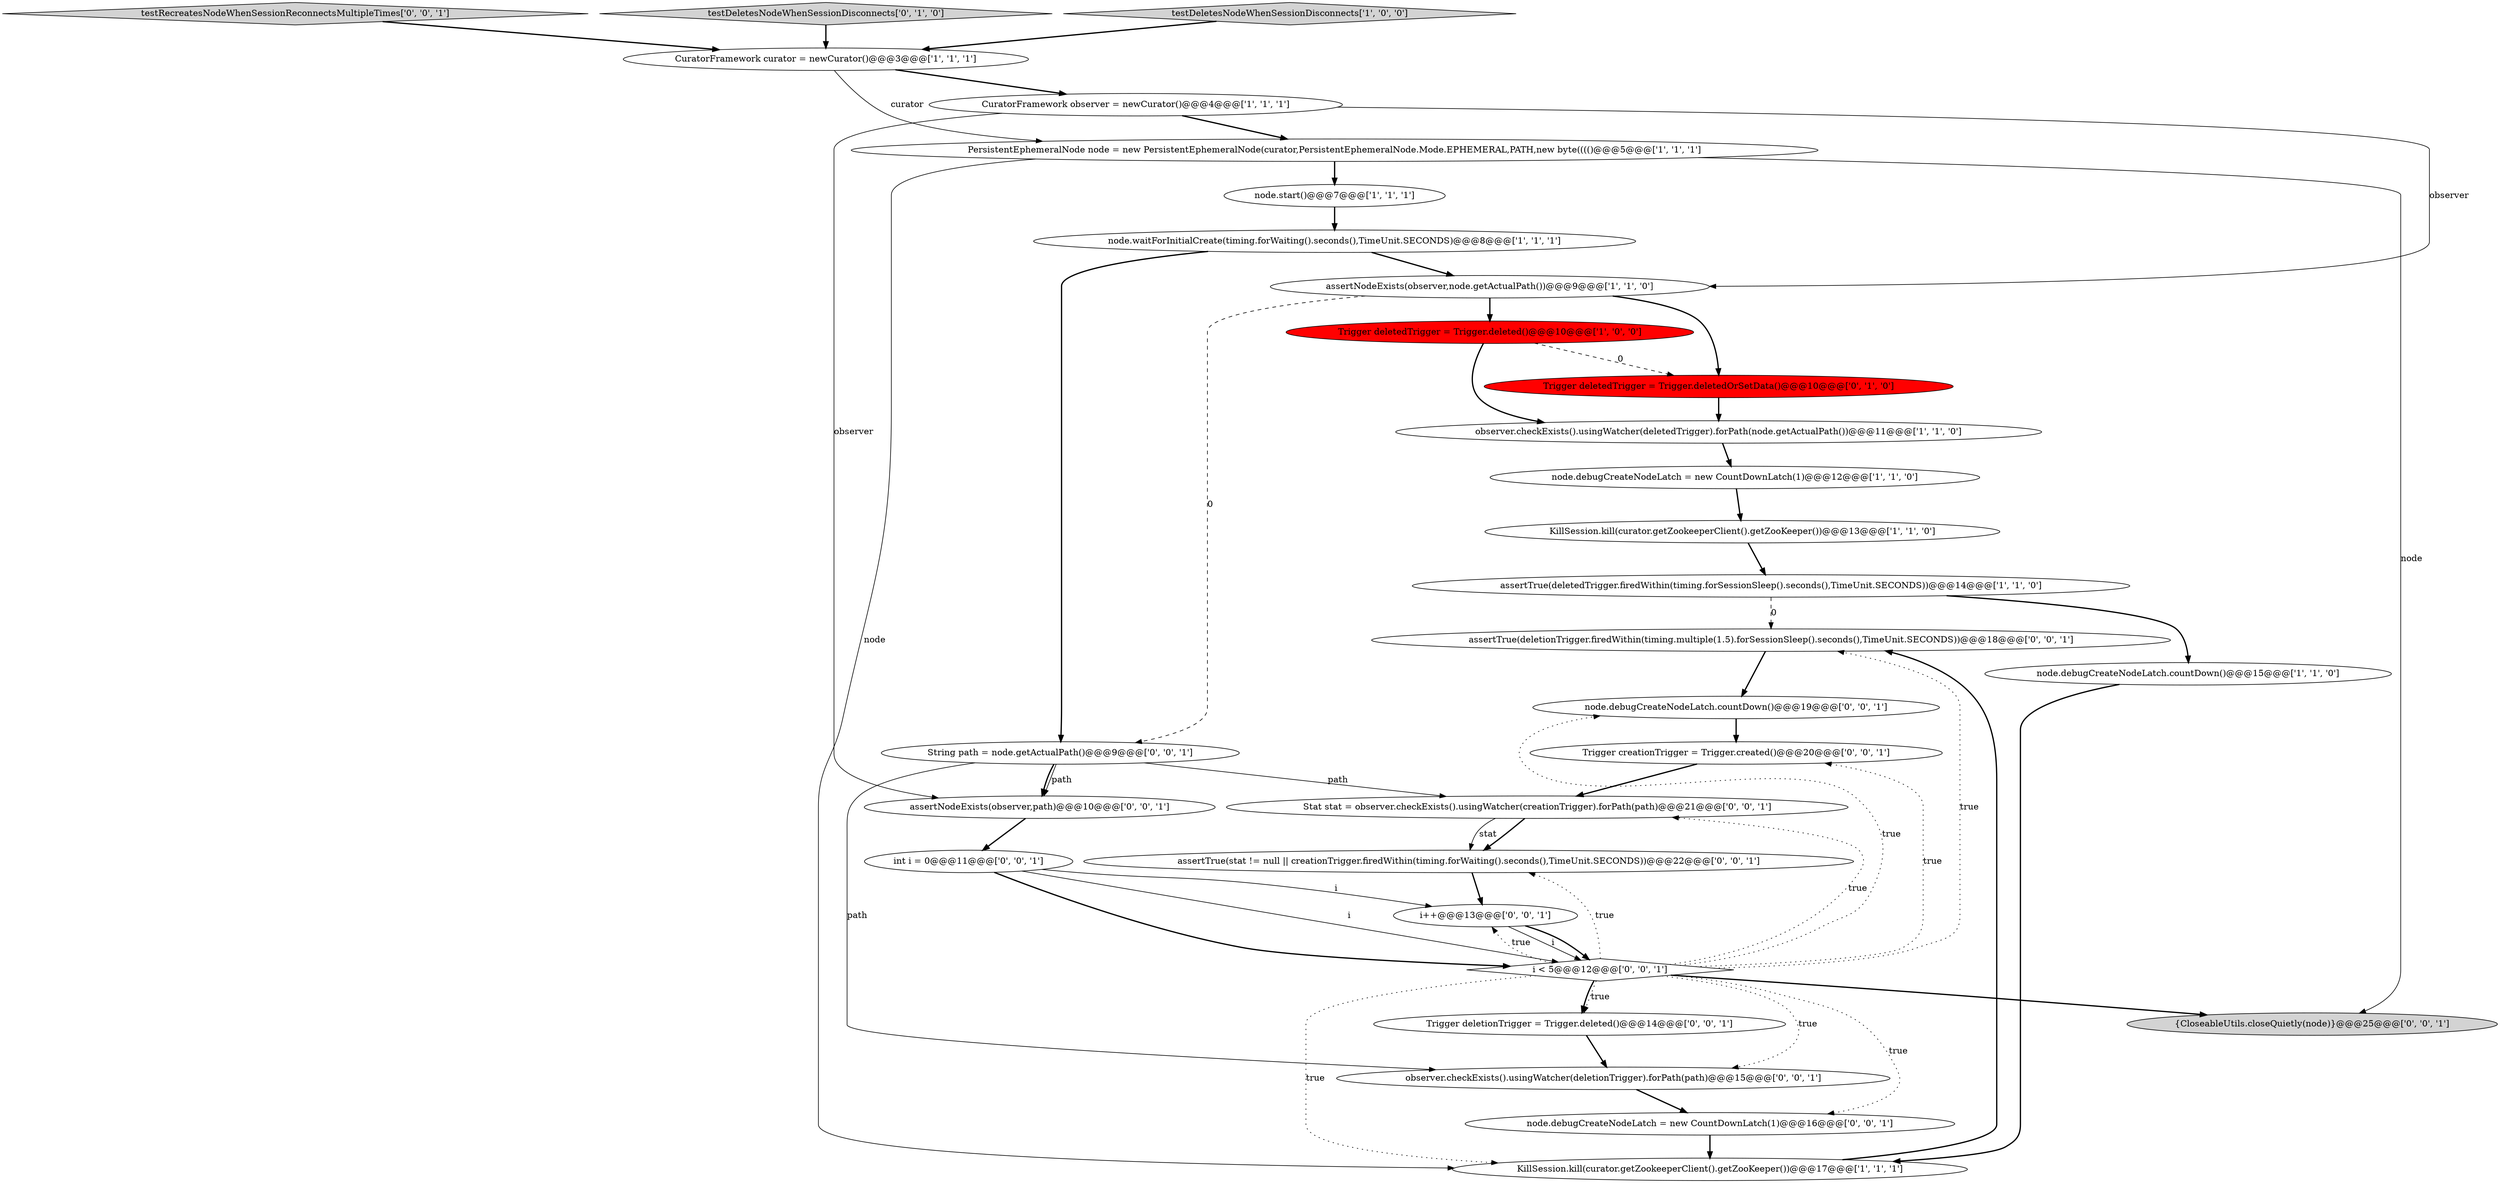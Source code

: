 digraph {
4 [style = filled, label = "Trigger deletedTrigger = Trigger.deleted()@@@10@@@['1', '0', '0']", fillcolor = red, shape = ellipse image = "AAA1AAABBB1BBB"];
11 [style = filled, label = "KillSession.kill(curator.getZookeeperClient().getZooKeeper())@@@17@@@['1', '1', '1']", fillcolor = white, shape = ellipse image = "AAA0AAABBB1BBB"];
18 [style = filled, label = "assertTrue(deletionTrigger.firedWithin(timing.multiple(1.5).forSessionSleep().seconds(),TimeUnit.SECONDS))@@@18@@@['0', '0', '1']", fillcolor = white, shape = ellipse image = "AAA0AAABBB3BBB"];
23 [style = filled, label = "String path = node.getActualPath()@@@9@@@['0', '0', '1']", fillcolor = white, shape = ellipse image = "AAA0AAABBB3BBB"];
24 [style = filled, label = "testRecreatesNodeWhenSessionReconnectsMultipleTimes['0', '0', '1']", fillcolor = lightgray, shape = diamond image = "AAA0AAABBB3BBB"];
21 [style = filled, label = "observer.checkExists().usingWatcher(deletionTrigger).forPath(path)@@@15@@@['0', '0', '1']", fillcolor = white, shape = ellipse image = "AAA0AAABBB3BBB"];
28 [style = filled, label = "Stat stat = observer.checkExists().usingWatcher(creationTrigger).forPath(path)@@@21@@@['0', '0', '1']", fillcolor = white, shape = ellipse image = "AAA0AAABBB3BBB"];
7 [style = filled, label = "node.debugCreateNodeLatch = new CountDownLatch(1)@@@12@@@['1', '1', '0']", fillcolor = white, shape = ellipse image = "AAA0AAABBB1BBB"];
19 [style = filled, label = "i++@@@13@@@['0', '0', '1']", fillcolor = white, shape = ellipse image = "AAA0AAABBB3BBB"];
30 [style = filled, label = "assertTrue(stat != null || creationTrigger.firedWithin(timing.forWaiting().seconds(),TimeUnit.SECONDS))@@@22@@@['0', '0', '1']", fillcolor = white, shape = ellipse image = "AAA0AAABBB3BBB"];
27 [style = filled, label = "node.debugCreateNodeLatch.countDown()@@@19@@@['0', '0', '1']", fillcolor = white, shape = ellipse image = "AAA0AAABBB3BBB"];
26 [style = filled, label = "{CloseableUtils.closeQuietly(node)}@@@25@@@['0', '0', '1']", fillcolor = lightgray, shape = ellipse image = "AAA0AAABBB3BBB"];
17 [style = filled, label = "Trigger creationTrigger = Trigger.created()@@@20@@@['0', '0', '1']", fillcolor = white, shape = ellipse image = "AAA0AAABBB3BBB"];
14 [style = filled, label = "testDeletesNodeWhenSessionDisconnects['0', '1', '0']", fillcolor = lightgray, shape = diamond image = "AAA0AAABBB2BBB"];
8 [style = filled, label = "CuratorFramework observer = newCurator()@@@4@@@['1', '1', '1']", fillcolor = white, shape = ellipse image = "AAA0AAABBB1BBB"];
0 [style = filled, label = "node.waitForInitialCreate(timing.forWaiting().seconds(),TimeUnit.SECONDS)@@@8@@@['1', '1', '1']", fillcolor = white, shape = ellipse image = "AAA0AAABBB1BBB"];
22 [style = filled, label = "Trigger deletionTrigger = Trigger.deleted()@@@14@@@['0', '0', '1']", fillcolor = white, shape = ellipse image = "AAA0AAABBB3BBB"];
20 [style = filled, label = "node.debugCreateNodeLatch = new CountDownLatch(1)@@@16@@@['0', '0', '1']", fillcolor = white, shape = ellipse image = "AAA0AAABBB3BBB"];
15 [style = filled, label = "Trigger deletedTrigger = Trigger.deletedOrSetData()@@@10@@@['0', '1', '0']", fillcolor = red, shape = ellipse image = "AAA1AAABBB2BBB"];
16 [style = filled, label = "assertNodeExists(observer,path)@@@10@@@['0', '0', '1']", fillcolor = white, shape = ellipse image = "AAA0AAABBB3BBB"];
29 [style = filled, label = "i < 5@@@12@@@['0', '0', '1']", fillcolor = white, shape = diamond image = "AAA0AAABBB3BBB"];
10 [style = filled, label = "assertNodeExists(observer,node.getActualPath())@@@9@@@['1', '1', '0']", fillcolor = white, shape = ellipse image = "AAA0AAABBB1BBB"];
25 [style = filled, label = "int i = 0@@@11@@@['0', '0', '1']", fillcolor = white, shape = ellipse image = "AAA0AAABBB3BBB"];
1 [style = filled, label = "PersistentEphemeralNode node = new PersistentEphemeralNode(curator,PersistentEphemeralNode.Mode.EPHEMERAL,PATH,new byte(((()@@@5@@@['1', '1', '1']", fillcolor = white, shape = ellipse image = "AAA0AAABBB1BBB"];
12 [style = filled, label = "CuratorFramework curator = newCurator()@@@3@@@['1', '1', '1']", fillcolor = white, shape = ellipse image = "AAA0AAABBB1BBB"];
9 [style = filled, label = "testDeletesNodeWhenSessionDisconnects['1', '0', '0']", fillcolor = lightgray, shape = diamond image = "AAA0AAABBB1BBB"];
5 [style = filled, label = "KillSession.kill(curator.getZookeeperClient().getZooKeeper())@@@13@@@['1', '1', '0']", fillcolor = white, shape = ellipse image = "AAA0AAABBB1BBB"];
2 [style = filled, label = "node.start()@@@7@@@['1', '1', '1']", fillcolor = white, shape = ellipse image = "AAA0AAABBB1BBB"];
6 [style = filled, label = "observer.checkExists().usingWatcher(deletedTrigger).forPath(node.getActualPath())@@@11@@@['1', '1', '0']", fillcolor = white, shape = ellipse image = "AAA0AAABBB1BBB"];
13 [style = filled, label = "assertTrue(deletedTrigger.firedWithin(timing.forSessionSleep().seconds(),TimeUnit.SECONDS))@@@14@@@['1', '1', '0']", fillcolor = white, shape = ellipse image = "AAA0AAABBB1BBB"];
3 [style = filled, label = "node.debugCreateNodeLatch.countDown()@@@15@@@['1', '1', '0']", fillcolor = white, shape = ellipse image = "AAA0AAABBB1BBB"];
24->12 [style = bold, label=""];
23->16 [style = bold, label=""];
19->29 [style = solid, label="i"];
29->11 [style = dotted, label="true"];
29->18 [style = dotted, label="true"];
29->17 [style = dotted, label="true"];
10->15 [style = bold, label=""];
25->19 [style = solid, label="i"];
28->30 [style = bold, label=""];
4->6 [style = bold, label=""];
19->29 [style = bold, label=""];
29->27 [style = dotted, label="true"];
28->30 [style = solid, label="stat"];
3->11 [style = bold, label=""];
22->21 [style = bold, label=""];
1->11 [style = solid, label="node"];
16->25 [style = bold, label=""];
15->6 [style = bold, label=""];
25->29 [style = bold, label=""];
29->20 [style = dotted, label="true"];
11->18 [style = bold, label=""];
1->26 [style = solid, label="node"];
29->26 [style = bold, label=""];
8->1 [style = bold, label=""];
29->22 [style = dotted, label="true"];
30->19 [style = bold, label=""];
0->10 [style = bold, label=""];
2->0 [style = bold, label=""];
7->5 [style = bold, label=""];
17->28 [style = bold, label=""];
21->20 [style = bold, label=""];
0->23 [style = bold, label=""];
23->16 [style = solid, label="path"];
13->3 [style = bold, label=""];
23->21 [style = solid, label="path"];
18->27 [style = bold, label=""];
29->28 [style = dotted, label="true"];
23->28 [style = solid, label="path"];
12->8 [style = bold, label=""];
4->15 [style = dashed, label="0"];
5->13 [style = bold, label=""];
14->12 [style = bold, label=""];
8->10 [style = solid, label="observer"];
27->17 [style = bold, label=""];
29->30 [style = dotted, label="true"];
10->4 [style = bold, label=""];
29->21 [style = dotted, label="true"];
1->2 [style = bold, label=""];
9->12 [style = bold, label=""];
12->1 [style = solid, label="curator"];
29->22 [style = bold, label=""];
13->18 [style = dashed, label="0"];
6->7 [style = bold, label=""];
8->16 [style = solid, label="observer"];
10->23 [style = dashed, label="0"];
29->19 [style = dotted, label="true"];
20->11 [style = bold, label=""];
25->29 [style = solid, label="i"];
}
